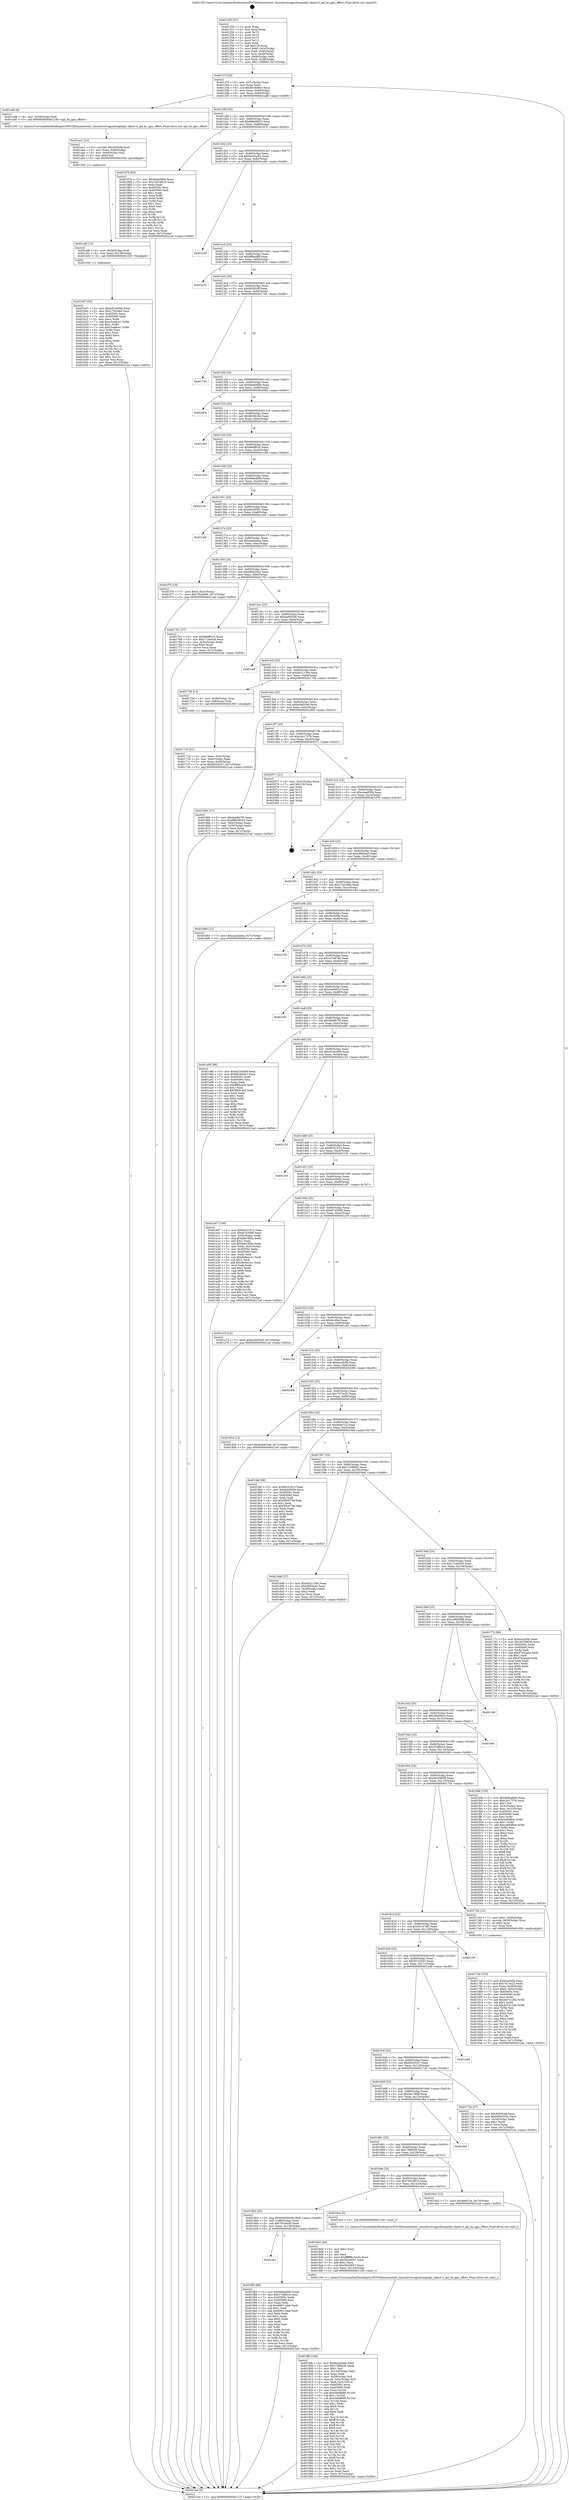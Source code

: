 digraph "0x401250" {
  label = "0x401250 (/mnt/c/Users/mathe/Desktop/tcc/POCII/binaries/extr_linuxdriversgpudrmqxlqxl_object.h_qxl_bo_gpu_offset_Final-ollvm.out::main(0))"
  labelloc = "t"
  node[shape=record]

  Entry [label="",width=0.3,height=0.3,shape=circle,fillcolor=black,style=filled]
  "0x40127f" [label="{
     0x40127f [26]\l
     | [instrs]\l
     &nbsp;&nbsp;0x40127f \<+3\>: mov -0x7c(%rbp),%eax\l
     &nbsp;&nbsp;0x401282 \<+2\>: mov %eax,%ecx\l
     &nbsp;&nbsp;0x401284 \<+6\>: sub $0x85c6d0e3,%ecx\l
     &nbsp;&nbsp;0x40128a \<+3\>: mov %eax,-0x80(%rbp)\l
     &nbsp;&nbsp;0x40128d \<+6\>: mov %ecx,-0x84(%rbp)\l
     &nbsp;&nbsp;0x401293 \<+6\>: je 0000000000401ad8 \<main+0x888\>\l
  }"]
  "0x401ad8" [label="{
     0x401ad8 [9]\l
     | [instrs]\l
     &nbsp;&nbsp;0x401ad8 \<+4\>: mov -0x58(%rbp),%rdi\l
     &nbsp;&nbsp;0x401adc \<+5\>: call 0000000000401240 \<qxl_bo_gpu_offset\>\l
     | [calls]\l
     &nbsp;&nbsp;0x401240 \{1\} (/mnt/c/Users/mathe/Desktop/tcc/POCII/binaries/extr_linuxdriversgpudrmqxlqxl_object.h_qxl_bo_gpu_offset_Final-ollvm.out::qxl_bo_gpu_offset)\l
  }"]
  "0x401299" [label="{
     0x401299 [25]\l
     | [instrs]\l
     &nbsp;&nbsp;0x401299 \<+5\>: jmp 000000000040129e \<main+0x4e\>\l
     &nbsp;&nbsp;0x40129e \<+3\>: mov -0x80(%rbp),%eax\l
     &nbsp;&nbsp;0x4012a1 \<+5\>: sub $0x88b09023,%eax\l
     &nbsp;&nbsp;0x4012a6 \<+6\>: mov %eax,-0x88(%rbp)\l
     &nbsp;&nbsp;0x4012ac \<+6\>: je 000000000040187b \<main+0x62b\>\l
  }"]
  Exit [label="",width=0.3,height=0.3,shape=circle,fillcolor=black,style=filled,peripheries=2]
  "0x40187b" [label="{
     0x40187b [83]\l
     | [instrs]\l
     &nbsp;&nbsp;0x40187b \<+5\>: mov $0x9a0e068e,%eax\l
     &nbsp;&nbsp;0x401880 \<+5\>: mov $0x7491861d,%ecx\l
     &nbsp;&nbsp;0x401885 \<+2\>: xor %edx,%edx\l
     &nbsp;&nbsp;0x401887 \<+7\>: mov 0x40505c,%esi\l
     &nbsp;&nbsp;0x40188e \<+7\>: mov 0x405060,%edi\l
     &nbsp;&nbsp;0x401895 \<+3\>: sub $0x1,%edx\l
     &nbsp;&nbsp;0x401898 \<+3\>: mov %esi,%r8d\l
     &nbsp;&nbsp;0x40189b \<+3\>: add %edx,%r8d\l
     &nbsp;&nbsp;0x40189e \<+4\>: imul %r8d,%esi\l
     &nbsp;&nbsp;0x4018a2 \<+3\>: and $0x1,%esi\l
     &nbsp;&nbsp;0x4018a5 \<+3\>: cmp $0x0,%esi\l
     &nbsp;&nbsp;0x4018a8 \<+4\>: sete %r9b\l
     &nbsp;&nbsp;0x4018ac \<+3\>: cmp $0xa,%edi\l
     &nbsp;&nbsp;0x4018af \<+4\>: setl %r10b\l
     &nbsp;&nbsp;0x4018b3 \<+3\>: mov %r9b,%r11b\l
     &nbsp;&nbsp;0x4018b6 \<+3\>: and %r10b,%r11b\l
     &nbsp;&nbsp;0x4018b9 \<+3\>: xor %r10b,%r9b\l
     &nbsp;&nbsp;0x4018bc \<+3\>: or %r9b,%r11b\l
     &nbsp;&nbsp;0x4018bf \<+4\>: test $0x1,%r11b\l
     &nbsp;&nbsp;0x4018c3 \<+3\>: cmovne %ecx,%eax\l
     &nbsp;&nbsp;0x4018c6 \<+3\>: mov %eax,-0x7c(%rbp)\l
     &nbsp;&nbsp;0x4018c9 \<+5\>: jmp 00000000004021ad \<main+0xf5d\>\l
  }"]
  "0x4012b2" [label="{
     0x4012b2 [25]\l
     | [instrs]\l
     &nbsp;&nbsp;0x4012b2 \<+5\>: jmp 00000000004012b7 \<main+0x67\>\l
     &nbsp;&nbsp;0x4012b7 \<+3\>: mov -0x80(%rbp),%eax\l
     &nbsp;&nbsp;0x4012ba \<+5\>: sub $0x8a53aa63,%eax\l
     &nbsp;&nbsp;0x4012bf \<+6\>: mov %eax,-0x8c(%rbp)\l
     &nbsp;&nbsp;0x4012c5 \<+6\>: je 0000000000401e49 \<main+0xbf9\>\l
  }"]
  "0x4016cc" [label="{
     0x4016cc\l
  }", style=dashed]
  "0x401e49" [label="{
     0x401e49\l
  }", style=dashed]
  "0x4012cb" [label="{
     0x4012cb [25]\l
     | [instrs]\l
     &nbsp;&nbsp;0x4012cb \<+5\>: jmp 00000000004012d0 \<main+0x80\>\l
     &nbsp;&nbsp;0x4012d0 \<+3\>: mov -0x80(%rbp),%eax\l
     &nbsp;&nbsp;0x4012d3 \<+5\>: sub $0x8ffbad89,%eax\l
     &nbsp;&nbsp;0x4012d8 \<+6\>: mov %eax,-0x90(%rbp)\l
     &nbsp;&nbsp;0x4012de \<+6\>: je 0000000000401b70 \<main+0x920\>\l
  }"]
  "0x401f83" [label="{
     0x401f83 [88]\l
     | [instrs]\l
     &nbsp;&nbsp;0x401f83 \<+5\>: mov $0x9b8edb60,%eax\l
     &nbsp;&nbsp;0x401f88 \<+5\>: mov $0x37df8ec4,%ecx\l
     &nbsp;&nbsp;0x401f8d \<+7\>: mov 0x40505c,%edx\l
     &nbsp;&nbsp;0x401f94 \<+7\>: mov 0x405060,%esi\l
     &nbsp;&nbsp;0x401f9b \<+2\>: mov %edx,%edi\l
     &nbsp;&nbsp;0x401f9d \<+6\>: sub $0x68011dab,%edi\l
     &nbsp;&nbsp;0x401fa3 \<+3\>: sub $0x1,%edi\l
     &nbsp;&nbsp;0x401fa6 \<+6\>: add $0x68011dab,%edi\l
     &nbsp;&nbsp;0x401fac \<+3\>: imul %edi,%edx\l
     &nbsp;&nbsp;0x401faf \<+3\>: and $0x1,%edx\l
     &nbsp;&nbsp;0x401fb2 \<+3\>: cmp $0x0,%edx\l
     &nbsp;&nbsp;0x401fb5 \<+4\>: sete %r8b\l
     &nbsp;&nbsp;0x401fb9 \<+3\>: cmp $0xa,%esi\l
     &nbsp;&nbsp;0x401fbc \<+4\>: setl %r9b\l
     &nbsp;&nbsp;0x401fc0 \<+3\>: mov %r8b,%r10b\l
     &nbsp;&nbsp;0x401fc3 \<+3\>: and %r9b,%r10b\l
     &nbsp;&nbsp;0x401fc6 \<+3\>: xor %r9b,%r8b\l
     &nbsp;&nbsp;0x401fc9 \<+3\>: or %r8b,%r10b\l
     &nbsp;&nbsp;0x401fcc \<+4\>: test $0x1,%r10b\l
     &nbsp;&nbsp;0x401fd0 \<+3\>: cmovne %ecx,%eax\l
     &nbsp;&nbsp;0x401fd3 \<+3\>: mov %eax,-0x7c(%rbp)\l
     &nbsp;&nbsp;0x401fd6 \<+5\>: jmp 00000000004021ad \<main+0xf5d\>\l
  }"]
  "0x401b70" [label="{
     0x401b70\l
  }", style=dashed]
  "0x4012e4" [label="{
     0x4012e4 [25]\l
     | [instrs]\l
     &nbsp;&nbsp;0x4012e4 \<+5\>: jmp 00000000004012e9 \<main+0x99\>\l
     &nbsp;&nbsp;0x4012e9 \<+3\>: mov -0x80(%rbp),%eax\l
     &nbsp;&nbsp;0x4012ec \<+5\>: sub $0x905f2cf8,%eax\l
     &nbsp;&nbsp;0x4012f1 \<+6\>: mov %eax,-0x94(%rbp)\l
     &nbsp;&nbsp;0x4012f7 \<+6\>: je 0000000000401746 \<main+0x4f6\>\l
  }"]
  "0x401b07" [label="{
     0x401b07 [93]\l
     | [instrs]\l
     &nbsp;&nbsp;0x401b07 \<+5\>: mov $0xe524c849,%eax\l
     &nbsp;&nbsp;0x401b0c \<+5\>: mov $0xc72e3a6d,%esi\l
     &nbsp;&nbsp;0x401b11 \<+7\>: mov 0x40505c,%ecx\l
     &nbsp;&nbsp;0x401b18 \<+7\>: mov 0x405060,%edx\l
     &nbsp;&nbsp;0x401b1f \<+3\>: mov %ecx,%r8d\l
     &nbsp;&nbsp;0x401b22 \<+7\>: add $0xc5ea8ce1,%r8d\l
     &nbsp;&nbsp;0x401b29 \<+4\>: sub $0x1,%r8d\l
     &nbsp;&nbsp;0x401b2d \<+7\>: sub $0xc5ea8ce1,%r8d\l
     &nbsp;&nbsp;0x401b34 \<+4\>: imul %r8d,%ecx\l
     &nbsp;&nbsp;0x401b38 \<+3\>: and $0x1,%ecx\l
     &nbsp;&nbsp;0x401b3b \<+3\>: cmp $0x0,%ecx\l
     &nbsp;&nbsp;0x401b3e \<+4\>: sete %r9b\l
     &nbsp;&nbsp;0x401b42 \<+3\>: cmp $0xa,%edx\l
     &nbsp;&nbsp;0x401b45 \<+4\>: setl %r10b\l
     &nbsp;&nbsp;0x401b49 \<+3\>: mov %r9b,%r11b\l
     &nbsp;&nbsp;0x401b4c \<+3\>: and %r10b,%r11b\l
     &nbsp;&nbsp;0x401b4f \<+3\>: xor %r10b,%r9b\l
     &nbsp;&nbsp;0x401b52 \<+3\>: or %r9b,%r11b\l
     &nbsp;&nbsp;0x401b55 \<+4\>: test $0x1,%r11b\l
     &nbsp;&nbsp;0x401b59 \<+3\>: cmovne %esi,%eax\l
     &nbsp;&nbsp;0x401b5c \<+3\>: mov %eax,-0x7c(%rbp)\l
     &nbsp;&nbsp;0x401b5f \<+5\>: jmp 00000000004021ad \<main+0xf5d\>\l
  }"]
  "0x401746" [label="{
     0x401746\l
  }", style=dashed]
  "0x4012fd" [label="{
     0x4012fd [25]\l
     | [instrs]\l
     &nbsp;&nbsp;0x4012fd \<+5\>: jmp 0000000000401302 \<main+0xb2\>\l
     &nbsp;&nbsp;0x401302 \<+3\>: mov -0x80(%rbp),%eax\l
     &nbsp;&nbsp;0x401305 \<+5\>: sub $0x9a0e068e,%eax\l
     &nbsp;&nbsp;0x40130a \<+6\>: mov %eax,-0x98(%rbp)\l
     &nbsp;&nbsp;0x401310 \<+6\>: je 00000000004020b4 \<main+0xe64\>\l
  }"]
  "0x401af8" [label="{
     0x401af8 [15]\l
     | [instrs]\l
     &nbsp;&nbsp;0x401af8 \<+4\>: mov -0x58(%rbp),%rdi\l
     &nbsp;&nbsp;0x401afc \<+6\>: mov %eax,-0x138(%rbp)\l
     &nbsp;&nbsp;0x401b02 \<+5\>: call 0000000000401030 \<free@plt\>\l
     | [calls]\l
     &nbsp;&nbsp;0x401030 \{1\} (unknown)\l
  }"]
  "0x4020b4" [label="{
     0x4020b4\l
  }", style=dashed]
  "0x401316" [label="{
     0x401316 [25]\l
     | [instrs]\l
     &nbsp;&nbsp;0x401316 \<+5\>: jmp 000000000040131b \<main+0xcb\>\l
     &nbsp;&nbsp;0x40131b \<+3\>: mov -0x80(%rbp),%eax\l
     &nbsp;&nbsp;0x40131e \<+5\>: sub $0x9b5f416e,%eax\l
     &nbsp;&nbsp;0x401323 \<+6\>: mov %eax,-0x9c(%rbp)\l
     &nbsp;&nbsp;0x401329 \<+6\>: je 0000000000401de3 \<main+0xb93\>\l
  }"]
  "0x401ae1" [label="{
     0x401ae1 [23]\l
     | [instrs]\l
     &nbsp;&nbsp;0x401ae1 \<+10\>: movabs $0x4030d6,%rdi\l
     &nbsp;&nbsp;0x401aeb \<+3\>: mov %eax,-0x60(%rbp)\l
     &nbsp;&nbsp;0x401aee \<+3\>: mov -0x60(%rbp),%esi\l
     &nbsp;&nbsp;0x401af1 \<+2\>: mov $0x0,%al\l
     &nbsp;&nbsp;0x401af3 \<+5\>: call 0000000000401040 \<printf@plt\>\l
     | [calls]\l
     &nbsp;&nbsp;0x401040 \{1\} (unknown)\l
  }"]
  "0x401de3" [label="{
     0x401de3\l
  }", style=dashed]
  "0x40132f" [label="{
     0x40132f [25]\l
     | [instrs]\l
     &nbsp;&nbsp;0x40132f \<+5\>: jmp 0000000000401334 \<main+0xe4\>\l
     &nbsp;&nbsp;0x401334 \<+3\>: mov -0x80(%rbp),%eax\l
     &nbsp;&nbsp;0x401337 \<+5\>: sub $0x9b6ff016,%eax\l
     &nbsp;&nbsp;0x40133c \<+6\>: mov %eax,-0xa0(%rbp)\l
     &nbsp;&nbsp;0x401342 \<+6\>: je 0000000000401e3d \<main+0xbed\>\l
  }"]
  "0x4018fb" [label="{
     0x4018fb [168]\l
     | [instrs]\l
     &nbsp;&nbsp;0x4018fb \<+5\>: mov $0x9a0e068e,%ecx\l
     &nbsp;&nbsp;0x401900 \<+5\>: mov $0x73f8fa26,%edx\l
     &nbsp;&nbsp;0x401905 \<+3\>: mov $0x1,%sil\l
     &nbsp;&nbsp;0x401908 \<+6\>: mov -0x134(%rbp),%edi\l
     &nbsp;&nbsp;0x40190e \<+3\>: imul %eax,%edi\l
     &nbsp;&nbsp;0x401911 \<+4\>: mov -0x58(%rbp),%r8\l
     &nbsp;&nbsp;0x401915 \<+4\>: movslq -0x5c(%rbp),%r9\l
     &nbsp;&nbsp;0x401919 \<+4\>: mov %edi,(%r8,%r9,4)\l
     &nbsp;&nbsp;0x40191d \<+7\>: mov 0x40505c,%eax\l
     &nbsp;&nbsp;0x401924 \<+7\>: mov 0x405060,%edi\l
     &nbsp;&nbsp;0x40192b \<+3\>: mov %eax,%r10d\l
     &nbsp;&nbsp;0x40192e \<+7\>: add $0xcb6dfb86,%r10d\l
     &nbsp;&nbsp;0x401935 \<+4\>: sub $0x1,%r10d\l
     &nbsp;&nbsp;0x401939 \<+7\>: sub $0xcb6dfb86,%r10d\l
     &nbsp;&nbsp;0x401940 \<+4\>: imul %r10d,%eax\l
     &nbsp;&nbsp;0x401944 \<+3\>: and $0x1,%eax\l
     &nbsp;&nbsp;0x401947 \<+3\>: cmp $0x0,%eax\l
     &nbsp;&nbsp;0x40194a \<+4\>: sete %r11b\l
     &nbsp;&nbsp;0x40194e \<+3\>: cmp $0xa,%edi\l
     &nbsp;&nbsp;0x401951 \<+3\>: setl %bl\l
     &nbsp;&nbsp;0x401954 \<+3\>: mov %r11b,%r14b\l
     &nbsp;&nbsp;0x401957 \<+4\>: xor $0xff,%r14b\l
     &nbsp;&nbsp;0x40195b \<+3\>: mov %bl,%r15b\l
     &nbsp;&nbsp;0x40195e \<+4\>: xor $0xff,%r15b\l
     &nbsp;&nbsp;0x401962 \<+4\>: xor $0x0,%sil\l
     &nbsp;&nbsp;0x401966 \<+3\>: mov %r14b,%r12b\l
     &nbsp;&nbsp;0x401969 \<+4\>: and $0x0,%r12b\l
     &nbsp;&nbsp;0x40196d \<+3\>: and %sil,%r11b\l
     &nbsp;&nbsp;0x401970 \<+3\>: mov %r15b,%r13b\l
     &nbsp;&nbsp;0x401973 \<+4\>: and $0x0,%r13b\l
     &nbsp;&nbsp;0x401977 \<+3\>: and %sil,%bl\l
     &nbsp;&nbsp;0x40197a \<+3\>: or %r11b,%r12b\l
     &nbsp;&nbsp;0x40197d \<+3\>: or %bl,%r13b\l
     &nbsp;&nbsp;0x401980 \<+3\>: xor %r13b,%r12b\l
     &nbsp;&nbsp;0x401983 \<+3\>: or %r15b,%r14b\l
     &nbsp;&nbsp;0x401986 \<+4\>: xor $0xff,%r14b\l
     &nbsp;&nbsp;0x40198a \<+4\>: or $0x0,%sil\l
     &nbsp;&nbsp;0x40198e \<+3\>: and %sil,%r14b\l
     &nbsp;&nbsp;0x401991 \<+3\>: or %r14b,%r12b\l
     &nbsp;&nbsp;0x401994 \<+4\>: test $0x1,%r12b\l
     &nbsp;&nbsp;0x401998 \<+3\>: cmovne %edx,%ecx\l
     &nbsp;&nbsp;0x40199b \<+3\>: mov %ecx,-0x7c(%rbp)\l
     &nbsp;&nbsp;0x40199e \<+5\>: jmp 00000000004021ad \<main+0xf5d\>\l
  }"]
  "0x401e3d" [label="{
     0x401e3d\l
  }", style=dashed]
  "0x401348" [label="{
     0x401348 [25]\l
     | [instrs]\l
     &nbsp;&nbsp;0x401348 \<+5\>: jmp 000000000040134d \<main+0xfd\>\l
     &nbsp;&nbsp;0x40134d \<+3\>: mov -0x80(%rbp),%eax\l
     &nbsp;&nbsp;0x401350 \<+5\>: sub $0x9b8edb60,%eax\l
     &nbsp;&nbsp;0x401355 \<+6\>: mov %eax,-0xa4(%rbp)\l
     &nbsp;&nbsp;0x40135b \<+6\>: je 00000000004021a6 \<main+0xf56\>\l
  }"]
  "0x4018d3" [label="{
     0x4018d3 [40]\l
     | [instrs]\l
     &nbsp;&nbsp;0x4018d3 \<+5\>: mov $0x2,%ecx\l
     &nbsp;&nbsp;0x4018d8 \<+1\>: cltd\l
     &nbsp;&nbsp;0x4018d9 \<+2\>: idiv %ecx\l
     &nbsp;&nbsp;0x4018db \<+6\>: imul $0xfffffffe,%edx,%ecx\l
     &nbsp;&nbsp;0x4018e1 \<+6\>: add $0x3fa3d057,%ecx\l
     &nbsp;&nbsp;0x4018e7 \<+3\>: add $0x1,%ecx\l
     &nbsp;&nbsp;0x4018ea \<+6\>: sub $0x3fa3d057,%ecx\l
     &nbsp;&nbsp;0x4018f0 \<+6\>: mov %ecx,-0x134(%rbp)\l
     &nbsp;&nbsp;0x4018f6 \<+5\>: call 0000000000401160 \<next_i\>\l
     | [calls]\l
     &nbsp;&nbsp;0x401160 \{1\} (/mnt/c/Users/mathe/Desktop/tcc/POCII/binaries/extr_linuxdriversgpudrmqxlqxl_object.h_qxl_bo_gpu_offset_Final-ollvm.out::next_i)\l
  }"]
  "0x4021a6" [label="{
     0x4021a6\l
  }", style=dashed]
  "0x401361" [label="{
     0x401361 [25]\l
     | [instrs]\l
     &nbsp;&nbsp;0x401361 \<+5\>: jmp 0000000000401366 \<main+0x116\>\l
     &nbsp;&nbsp;0x401366 \<+3\>: mov -0x80(%rbp),%eax\l
     &nbsp;&nbsp;0x401369 \<+5\>: sub $0xa9a3d561,%eax\l
     &nbsp;&nbsp;0x40136e \<+6\>: mov %eax,-0xa8(%rbp)\l
     &nbsp;&nbsp;0x401374 \<+6\>: je 0000000000401cb0 \<main+0xa60\>\l
  }"]
  "0x4016b3" [label="{
     0x4016b3 [25]\l
     | [instrs]\l
     &nbsp;&nbsp;0x4016b3 \<+5\>: jmp 00000000004016b8 \<main+0x468\>\l
     &nbsp;&nbsp;0x4016b8 \<+3\>: mov -0x80(%rbp),%eax\l
     &nbsp;&nbsp;0x4016bb \<+5\>: sub $0x7f5cd448,%eax\l
     &nbsp;&nbsp;0x4016c0 \<+6\>: mov %eax,-0x130(%rbp)\l
     &nbsp;&nbsp;0x4016c6 \<+6\>: je 0000000000401f83 \<main+0xd33\>\l
  }"]
  "0x401cb0" [label="{
     0x401cb0\l
  }", style=dashed]
  "0x40137a" [label="{
     0x40137a [25]\l
     | [instrs]\l
     &nbsp;&nbsp;0x40137a \<+5\>: jmp 000000000040137f \<main+0x12f\>\l
     &nbsp;&nbsp;0x40137f \<+3\>: mov -0x80(%rbp),%eax\l
     &nbsp;&nbsp;0x401382 \<+5\>: sub $0xaaa3adea,%eax\l
     &nbsp;&nbsp;0x401387 \<+6\>: mov %eax,-0xac(%rbp)\l
     &nbsp;&nbsp;0x40138d \<+6\>: je 0000000000401f70 \<main+0xd20\>\l
  }"]
  "0x4018ce" [label="{
     0x4018ce [5]\l
     | [instrs]\l
     &nbsp;&nbsp;0x4018ce \<+5\>: call 0000000000401160 \<next_i\>\l
     | [calls]\l
     &nbsp;&nbsp;0x401160 \{1\} (/mnt/c/Users/mathe/Desktop/tcc/POCII/binaries/extr_linuxdriversgpudrmqxlqxl_object.h_qxl_bo_gpu_offset_Final-ollvm.out::next_i)\l
  }"]
  "0x401f70" [label="{
     0x401f70 [19]\l
     | [instrs]\l
     &nbsp;&nbsp;0x401f70 \<+7\>: movl $0x0,-0x3c(%rbp)\l
     &nbsp;&nbsp;0x401f77 \<+7\>: movl $0x7f5cd448,-0x7c(%rbp)\l
     &nbsp;&nbsp;0x401f7e \<+5\>: jmp 00000000004021ad \<main+0xf5d\>\l
  }"]
  "0x401393" [label="{
     0x401393 [25]\l
     | [instrs]\l
     &nbsp;&nbsp;0x401393 \<+5\>: jmp 0000000000401398 \<main+0x148\>\l
     &nbsp;&nbsp;0x401398 \<+3\>: mov -0x80(%rbp),%eax\l
     &nbsp;&nbsp;0x40139b \<+5\>: sub $0xb89e2042,%eax\l
     &nbsp;&nbsp;0x4013a0 \<+6\>: mov %eax,-0xb0(%rbp)\l
     &nbsp;&nbsp;0x4013a6 \<+6\>: je 0000000000401761 \<main+0x511\>\l
  }"]
  "0x40169a" [label="{
     0x40169a [25]\l
     | [instrs]\l
     &nbsp;&nbsp;0x40169a \<+5\>: jmp 000000000040169f \<main+0x44f\>\l
     &nbsp;&nbsp;0x40169f \<+3\>: mov -0x80(%rbp),%eax\l
     &nbsp;&nbsp;0x4016a2 \<+5\>: sub $0x7491861d,%eax\l
     &nbsp;&nbsp;0x4016a7 \<+6\>: mov %eax,-0x12c(%rbp)\l
     &nbsp;&nbsp;0x4016ad \<+6\>: je 00000000004018ce \<main+0x67e\>\l
  }"]
  "0x401761" [label="{
     0x401761 [27]\l
     | [instrs]\l
     &nbsp;&nbsp;0x401761 \<+5\>: mov $0x9b6ff016,%eax\l
     &nbsp;&nbsp;0x401766 \<+5\>: mov $0x17cde5c9,%ecx\l
     &nbsp;&nbsp;0x40176b \<+3\>: mov -0x34(%rbp),%edx\l
     &nbsp;&nbsp;0x40176e \<+3\>: cmp $0x0,%edx\l
     &nbsp;&nbsp;0x401771 \<+3\>: cmove %ecx,%eax\l
     &nbsp;&nbsp;0x401774 \<+3\>: mov %eax,-0x7c(%rbp)\l
     &nbsp;&nbsp;0x401777 \<+5\>: jmp 00000000004021ad \<main+0xf5d\>\l
  }"]
  "0x4013ac" [label="{
     0x4013ac [25]\l
     | [instrs]\l
     &nbsp;&nbsp;0x4013ac \<+5\>: jmp 00000000004013b1 \<main+0x161\>\l
     &nbsp;&nbsp;0x4013b1 \<+3\>: mov -0x80(%rbp),%eax\l
     &nbsp;&nbsp;0x4013b4 \<+5\>: sub $0xbaf935e8,%eax\l
     &nbsp;&nbsp;0x4013b9 \<+6\>: mov %eax,-0xb4(%rbp)\l
     &nbsp;&nbsp;0x4013bf \<+6\>: je 0000000000401d0f \<main+0xabf\>\l
  }"]
  "0x4019a3" [label="{
     0x4019a3 [12]\l
     | [instrs]\l
     &nbsp;&nbsp;0x4019a3 \<+7\>: movl $0x8e8e7ca,-0x7c(%rbp)\l
     &nbsp;&nbsp;0x4019aa \<+5\>: jmp 00000000004021ad \<main+0xf5d\>\l
  }"]
  "0x401d0f" [label="{
     0x401d0f\l
  }", style=dashed]
  "0x4013c5" [label="{
     0x4013c5 [25]\l
     | [instrs]\l
     &nbsp;&nbsp;0x4013c5 \<+5\>: jmp 00000000004013ca \<main+0x17a\>\l
     &nbsp;&nbsp;0x4013ca \<+3\>: mov -0x80(%rbp),%eax\l
     &nbsp;&nbsp;0x4013cd \<+5\>: sub $0xbb311394,%eax\l
     &nbsp;&nbsp;0x4013d2 \<+6\>: mov %eax,-0xb8(%rbp)\l
     &nbsp;&nbsp;0x4013d8 \<+6\>: je 0000000000401709 \<main+0x4b9\>\l
  }"]
  "0x401681" [label="{
     0x401681 [25]\l
     | [instrs]\l
     &nbsp;&nbsp;0x401681 \<+5\>: jmp 0000000000401686 \<main+0x436\>\l
     &nbsp;&nbsp;0x401686 \<+3\>: mov -0x80(%rbp),%eax\l
     &nbsp;&nbsp;0x401689 \<+5\>: sub $0x73f8fa26,%eax\l
     &nbsp;&nbsp;0x40168e \<+6\>: mov %eax,-0x128(%rbp)\l
     &nbsp;&nbsp;0x401694 \<+6\>: je 00000000004019a3 \<main+0x753\>\l
  }"]
  "0x401709" [label="{
     0x401709 [13]\l
     | [instrs]\l
     &nbsp;&nbsp;0x401709 \<+4\>: mov -0x48(%rbp),%rax\l
     &nbsp;&nbsp;0x40170d \<+4\>: mov 0x8(%rax),%rdi\l
     &nbsp;&nbsp;0x401711 \<+5\>: call 0000000000401060 \<atoi@plt\>\l
     | [calls]\l
     &nbsp;&nbsp;0x401060 \{1\} (unknown)\l
  }"]
  "0x4013de" [label="{
     0x4013de [25]\l
     | [instrs]\l
     &nbsp;&nbsp;0x4013de \<+5\>: jmp 00000000004013e3 \<main+0x193\>\l
     &nbsp;&nbsp;0x4013e3 \<+3\>: mov -0x80(%rbp),%eax\l
     &nbsp;&nbsp;0x4013e6 \<+5\>: sub $0xbc8d55a8,%eax\l
     &nbsp;&nbsp;0x4013eb \<+6\>: mov %eax,-0xbc(%rbp)\l
     &nbsp;&nbsp;0x4013f1 \<+6\>: je 0000000000401860 \<main+0x610\>\l
  }"]
  "0x401f64" [label="{
     0x401f64\l
  }", style=dashed]
  "0x401860" [label="{
     0x401860 [27]\l
     | [instrs]\l
     &nbsp;&nbsp;0x401860 \<+5\>: mov $0xdab9b7f9,%eax\l
     &nbsp;&nbsp;0x401865 \<+5\>: mov $0x88b09023,%ecx\l
     &nbsp;&nbsp;0x40186a \<+3\>: mov -0x5c(%rbp),%edx\l
     &nbsp;&nbsp;0x40186d \<+3\>: cmp -0x50(%rbp),%edx\l
     &nbsp;&nbsp;0x401870 \<+3\>: cmovl %ecx,%eax\l
     &nbsp;&nbsp;0x401873 \<+3\>: mov %eax,-0x7c(%rbp)\l
     &nbsp;&nbsp;0x401876 \<+5\>: jmp 00000000004021ad \<main+0xf5d\>\l
  }"]
  "0x4013f7" [label="{
     0x4013f7 [25]\l
     | [instrs]\l
     &nbsp;&nbsp;0x4013f7 \<+5\>: jmp 00000000004013fc \<main+0x1ac\>\l
     &nbsp;&nbsp;0x4013fc \<+3\>: mov -0x80(%rbp),%eax\l
     &nbsp;&nbsp;0x4013ff \<+5\>: sub $0xc2e17376,%eax\l
     &nbsp;&nbsp;0x401404 \<+6\>: mov %eax,-0xc0(%rbp)\l
     &nbsp;&nbsp;0x40140a \<+6\>: je 0000000000402071 \<main+0xe21\>\l
  }"]
  "0x4017eb" [label="{
     0x4017eb [105]\l
     | [instrs]\l
     &nbsp;&nbsp;0x4017eb \<+5\>: mov $0x6ce2b5b,%ecx\l
     &nbsp;&nbsp;0x4017f0 \<+5\>: mov $0x7673e22,%edx\l
     &nbsp;&nbsp;0x4017f5 \<+4\>: mov %rax,-0x58(%rbp)\l
     &nbsp;&nbsp;0x4017f9 \<+7\>: movl $0x0,-0x5c(%rbp)\l
     &nbsp;&nbsp;0x401800 \<+7\>: mov 0x40505c,%esi\l
     &nbsp;&nbsp;0x401807 \<+8\>: mov 0x405060,%r8d\l
     &nbsp;&nbsp;0x40180f \<+3\>: mov %esi,%r9d\l
     &nbsp;&nbsp;0x401812 \<+7\>: add $0x4d74126b,%r9d\l
     &nbsp;&nbsp;0x401819 \<+4\>: sub $0x1,%r9d\l
     &nbsp;&nbsp;0x40181d \<+7\>: sub $0x4d74126b,%r9d\l
     &nbsp;&nbsp;0x401824 \<+4\>: imul %r9d,%esi\l
     &nbsp;&nbsp;0x401828 \<+3\>: and $0x1,%esi\l
     &nbsp;&nbsp;0x40182b \<+3\>: cmp $0x0,%esi\l
     &nbsp;&nbsp;0x40182e \<+4\>: sete %r10b\l
     &nbsp;&nbsp;0x401832 \<+4\>: cmp $0xa,%r8d\l
     &nbsp;&nbsp;0x401836 \<+4\>: setl %r11b\l
     &nbsp;&nbsp;0x40183a \<+3\>: mov %r10b,%bl\l
     &nbsp;&nbsp;0x40183d \<+3\>: and %r11b,%bl\l
     &nbsp;&nbsp;0x401840 \<+3\>: xor %r11b,%r10b\l
     &nbsp;&nbsp;0x401843 \<+3\>: or %r10b,%bl\l
     &nbsp;&nbsp;0x401846 \<+3\>: test $0x1,%bl\l
     &nbsp;&nbsp;0x401849 \<+3\>: cmovne %edx,%ecx\l
     &nbsp;&nbsp;0x40184c \<+3\>: mov %ecx,-0x7c(%rbp)\l
     &nbsp;&nbsp;0x40184f \<+5\>: jmp 00000000004021ad \<main+0xf5d\>\l
  }"]
  "0x402071" [label="{
     0x402071 [21]\l
     | [instrs]\l
     &nbsp;&nbsp;0x402071 \<+3\>: mov -0x2c(%rbp),%eax\l
     &nbsp;&nbsp;0x402074 \<+7\>: add $0x128,%rsp\l
     &nbsp;&nbsp;0x40207b \<+1\>: pop %rbx\l
     &nbsp;&nbsp;0x40207c \<+2\>: pop %r12\l
     &nbsp;&nbsp;0x40207e \<+2\>: pop %r13\l
     &nbsp;&nbsp;0x402080 \<+2\>: pop %r14\l
     &nbsp;&nbsp;0x402082 \<+2\>: pop %r15\l
     &nbsp;&nbsp;0x402084 \<+1\>: pop %rbp\l
     &nbsp;&nbsp;0x402085 \<+1\>: ret\l
  }"]
  "0x401410" [label="{
     0x401410 [25]\l
     | [instrs]\l
     &nbsp;&nbsp;0x401410 \<+5\>: jmp 0000000000401415 \<main+0x1c5\>\l
     &nbsp;&nbsp;0x401415 \<+3\>: mov -0x80(%rbp),%eax\l
     &nbsp;&nbsp;0x401418 \<+5\>: sub $0xc4ea8394,%eax\l
     &nbsp;&nbsp;0x40141d \<+6\>: mov %eax,-0xc4(%rbp)\l
     &nbsp;&nbsp;0x401423 \<+6\>: je 0000000000401d76 \<main+0xb26\>\l
  }"]
  "0x401668" [label="{
     0x401668 [25]\l
     | [instrs]\l
     &nbsp;&nbsp;0x401668 \<+5\>: jmp 000000000040166d \<main+0x41d\>\l
     &nbsp;&nbsp;0x40166d \<+3\>: mov -0x80(%rbp),%eax\l
     &nbsp;&nbsp;0x401670 \<+5\>: sub $0x64c78fdf,%eax\l
     &nbsp;&nbsp;0x401675 \<+6\>: mov %eax,-0x124(%rbp)\l
     &nbsp;&nbsp;0x40167b \<+6\>: je 0000000000401f64 \<main+0xd14\>\l
  }"]
  "0x401d76" [label="{
     0x401d76\l
  }", style=dashed]
  "0x401429" [label="{
     0x401429 [25]\l
     | [instrs]\l
     &nbsp;&nbsp;0x401429 \<+5\>: jmp 000000000040142e \<main+0x1de\>\l
     &nbsp;&nbsp;0x40142e \<+3\>: mov -0x80(%rbp),%eax\l
     &nbsp;&nbsp;0x401431 \<+5\>: sub $0xc6f03ea3,%eax\l
     &nbsp;&nbsp;0x401436 \<+6\>: mov %eax,-0xc8(%rbp)\l
     &nbsp;&nbsp;0x40143c \<+6\>: je 00000000004016f1 \<main+0x4a1\>\l
  }"]
  "0x40172b" [label="{
     0x40172b [27]\l
     | [instrs]\l
     &nbsp;&nbsp;0x40172b \<+5\>: mov $0x905f2cf8,%eax\l
     &nbsp;&nbsp;0x401730 \<+5\>: mov $0xb89e2042,%ecx\l
     &nbsp;&nbsp;0x401735 \<+3\>: mov -0x34(%rbp),%edx\l
     &nbsp;&nbsp;0x401738 \<+3\>: cmp $0x1,%edx\l
     &nbsp;&nbsp;0x40173b \<+3\>: cmovl %ecx,%eax\l
     &nbsp;&nbsp;0x40173e \<+3\>: mov %eax,-0x7c(%rbp)\l
     &nbsp;&nbsp;0x401741 \<+5\>: jmp 00000000004021ad \<main+0xf5d\>\l
  }"]
  "0x4016f1" [label="{
     0x4016f1\l
  }", style=dashed]
  "0x401442" [label="{
     0x401442 [25]\l
     | [instrs]\l
     &nbsp;&nbsp;0x401442 \<+5\>: jmp 0000000000401447 \<main+0x1f7\>\l
     &nbsp;&nbsp;0x401447 \<+3\>: mov -0x80(%rbp),%eax\l
     &nbsp;&nbsp;0x40144a \<+5\>: sub $0xc72e3a6d,%eax\l
     &nbsp;&nbsp;0x40144f \<+6\>: mov %eax,-0xcc(%rbp)\l
     &nbsp;&nbsp;0x401455 \<+6\>: je 0000000000401b64 \<main+0x914\>\l
  }"]
  "0x40164f" [label="{
     0x40164f [25]\l
     | [instrs]\l
     &nbsp;&nbsp;0x40164f \<+5\>: jmp 0000000000401654 \<main+0x404\>\l
     &nbsp;&nbsp;0x401654 \<+3\>: mov -0x80(%rbp),%eax\l
     &nbsp;&nbsp;0x401657 \<+5\>: sub $0x605cf1b7,%eax\l
     &nbsp;&nbsp;0x40165c \<+6\>: mov %eax,-0x120(%rbp)\l
     &nbsp;&nbsp;0x401662 \<+6\>: je 000000000040172b \<main+0x4db\>\l
  }"]
  "0x401b64" [label="{
     0x401b64 [12]\l
     | [instrs]\l
     &nbsp;&nbsp;0x401b64 \<+7\>: movl $0xaaa3adea,-0x7c(%rbp)\l
     &nbsp;&nbsp;0x401b6b \<+5\>: jmp 00000000004021ad \<main+0xf5d\>\l
  }"]
  "0x40145b" [label="{
     0x40145b [25]\l
     | [instrs]\l
     &nbsp;&nbsp;0x40145b \<+5\>: jmp 0000000000401460 \<main+0x210\>\l
     &nbsp;&nbsp;0x401460 \<+3\>: mov -0x80(%rbp),%eax\l
     &nbsp;&nbsp;0x401463 \<+5\>: sub $0xc8c53f9a,%eax\l
     &nbsp;&nbsp;0x401468 \<+6\>: mov %eax,-0xd0(%rbp)\l
     &nbsp;&nbsp;0x40146e \<+6\>: je 000000000040215b \<main+0xf0b\>\l
  }"]
  "0x401ed9" [label="{
     0x401ed9\l
  }", style=dashed]
  "0x40215b" [label="{
     0x40215b\l
  }", style=dashed]
  "0x401474" [label="{
     0x401474 [25]\l
     | [instrs]\l
     &nbsp;&nbsp;0x401474 \<+5\>: jmp 0000000000401479 \<main+0x229\>\l
     &nbsp;&nbsp;0x401479 \<+3\>: mov -0x80(%rbp),%eax\l
     &nbsp;&nbsp;0x40147c \<+5\>: sub $0xca7d878e,%eax\l
     &nbsp;&nbsp;0x401481 \<+6\>: mov %eax,-0xd4(%rbp)\l
     &nbsp;&nbsp;0x401487 \<+6\>: je 0000000000401c00 \<main+0x9b0\>\l
  }"]
  "0x401636" [label="{
     0x401636 [25]\l
     | [instrs]\l
     &nbsp;&nbsp;0x401636 \<+5\>: jmp 000000000040163b \<main+0x3eb\>\l
     &nbsp;&nbsp;0x40163b \<+3\>: mov -0x80(%rbp),%eax\l
     &nbsp;&nbsp;0x40163e \<+5\>: sub $0x5f123203,%eax\l
     &nbsp;&nbsp;0x401643 \<+6\>: mov %eax,-0x11c(%rbp)\l
     &nbsp;&nbsp;0x401649 \<+6\>: je 0000000000401ed9 \<main+0xc89\>\l
  }"]
  "0x401c00" [label="{
     0x401c00\l
  }", style=dashed]
  "0x40148d" [label="{
     0x40148d [25]\l
     | [instrs]\l
     &nbsp;&nbsp;0x40148d \<+5\>: jmp 0000000000401492 \<main+0x242\>\l
     &nbsp;&nbsp;0x401492 \<+3\>: mov -0x80(%rbp),%eax\l
     &nbsp;&nbsp;0x401495 \<+5\>: sub $0xcee9e61e,%eax\l
     &nbsp;&nbsp;0x40149a \<+6\>: mov %eax,-0xd8(%rbp)\l
     &nbsp;&nbsp;0x4014a0 \<+6\>: je 0000000000401e02 \<main+0xbb2\>\l
  }"]
  "0x402195" [label="{
     0x402195\l
  }", style=dashed]
  "0x401e02" [label="{
     0x401e02\l
  }", style=dashed]
  "0x4014a6" [label="{
     0x4014a6 [25]\l
     | [instrs]\l
     &nbsp;&nbsp;0x4014a6 \<+5\>: jmp 00000000004014ab \<main+0x25b\>\l
     &nbsp;&nbsp;0x4014ab \<+3\>: mov -0x80(%rbp),%eax\l
     &nbsp;&nbsp;0x4014ae \<+5\>: sub $0xdab9b7f9,%eax\l
     &nbsp;&nbsp;0x4014b3 \<+6\>: mov %eax,-0xdc(%rbp)\l
     &nbsp;&nbsp;0x4014b9 \<+6\>: je 0000000000401a80 \<main+0x830\>\l
  }"]
  "0x40161d" [label="{
     0x40161d [25]\l
     | [instrs]\l
     &nbsp;&nbsp;0x40161d \<+5\>: jmp 0000000000401622 \<main+0x3d2\>\l
     &nbsp;&nbsp;0x401622 \<+3\>: mov -0x80(%rbp),%eax\l
     &nbsp;&nbsp;0x401625 \<+5\>: sub $0x50147ef3,%eax\l
     &nbsp;&nbsp;0x40162a \<+6\>: mov %eax,-0x118(%rbp)\l
     &nbsp;&nbsp;0x401630 \<+6\>: je 0000000000402195 \<main+0xf45\>\l
  }"]
  "0x401a80" [label="{
     0x401a80 [88]\l
     | [instrs]\l
     &nbsp;&nbsp;0x401a80 \<+5\>: mov $0xe524c849,%eax\l
     &nbsp;&nbsp;0x401a85 \<+5\>: mov $0x85c6d0e3,%ecx\l
     &nbsp;&nbsp;0x401a8a \<+7\>: mov 0x40505c,%edx\l
     &nbsp;&nbsp;0x401a91 \<+7\>: mov 0x405060,%esi\l
     &nbsp;&nbsp;0x401a98 \<+2\>: mov %edx,%edi\l
     &nbsp;&nbsp;0x401a9a \<+6\>: sub $0x9f69cdc6,%edi\l
     &nbsp;&nbsp;0x401aa0 \<+3\>: sub $0x1,%edi\l
     &nbsp;&nbsp;0x401aa3 \<+6\>: add $0x9f69cdc6,%edi\l
     &nbsp;&nbsp;0x401aa9 \<+3\>: imul %edi,%edx\l
     &nbsp;&nbsp;0x401aac \<+3\>: and $0x1,%edx\l
     &nbsp;&nbsp;0x401aaf \<+3\>: cmp $0x0,%edx\l
     &nbsp;&nbsp;0x401ab2 \<+4\>: sete %r8b\l
     &nbsp;&nbsp;0x401ab6 \<+3\>: cmp $0xa,%esi\l
     &nbsp;&nbsp;0x401ab9 \<+4\>: setl %r9b\l
     &nbsp;&nbsp;0x401abd \<+3\>: mov %r8b,%r10b\l
     &nbsp;&nbsp;0x401ac0 \<+3\>: and %r9b,%r10b\l
     &nbsp;&nbsp;0x401ac3 \<+3\>: xor %r9b,%r8b\l
     &nbsp;&nbsp;0x401ac6 \<+3\>: or %r8b,%r10b\l
     &nbsp;&nbsp;0x401ac9 \<+4\>: test $0x1,%r10b\l
     &nbsp;&nbsp;0x401acd \<+3\>: cmovne %ecx,%eax\l
     &nbsp;&nbsp;0x401ad0 \<+3\>: mov %eax,-0x7c(%rbp)\l
     &nbsp;&nbsp;0x401ad3 \<+5\>: jmp 00000000004021ad \<main+0xf5d\>\l
  }"]
  "0x4014bf" [label="{
     0x4014bf [25]\l
     | [instrs]\l
     &nbsp;&nbsp;0x4014bf \<+5\>: jmp 00000000004014c4 \<main+0x274\>\l
     &nbsp;&nbsp;0x4014c4 \<+3\>: mov -0x80(%rbp),%eax\l
     &nbsp;&nbsp;0x4014c7 \<+5\>: sub $0xe524c849,%eax\l
     &nbsp;&nbsp;0x4014cc \<+6\>: mov %eax,-0xe0(%rbp)\l
     &nbsp;&nbsp;0x4014d2 \<+6\>: je 0000000000402120 \<main+0xed0\>\l
  }"]
  "0x4017d4" [label="{
     0x4017d4 [23]\l
     | [instrs]\l
     &nbsp;&nbsp;0x4017d4 \<+7\>: movl $0x1,-0x50(%rbp)\l
     &nbsp;&nbsp;0x4017db \<+4\>: movslq -0x50(%rbp),%rax\l
     &nbsp;&nbsp;0x4017df \<+4\>: shl $0x2,%rax\l
     &nbsp;&nbsp;0x4017e3 \<+3\>: mov %rax,%rdi\l
     &nbsp;&nbsp;0x4017e6 \<+5\>: call 0000000000401050 \<malloc@plt\>\l
     | [calls]\l
     &nbsp;&nbsp;0x401050 \{1\} (unknown)\l
  }"]
  "0x402120" [label="{
     0x402120\l
  }", style=dashed]
  "0x4014d8" [label="{
     0x4014d8 [25]\l
     | [instrs]\l
     &nbsp;&nbsp;0x4014d8 \<+5\>: jmp 00000000004014dd \<main+0x28d\>\l
     &nbsp;&nbsp;0x4014dd \<+3\>: mov -0x80(%rbp),%eax\l
     &nbsp;&nbsp;0x4014e0 \<+5\>: sub $0xf6251812,%eax\l
     &nbsp;&nbsp;0x4014e5 \<+6\>: mov %eax,-0xe4(%rbp)\l
     &nbsp;&nbsp;0x4014eb \<+6\>: je 0000000000402101 \<main+0xeb1\>\l
  }"]
  "0x401604" [label="{
     0x401604 [25]\l
     | [instrs]\l
     &nbsp;&nbsp;0x401604 \<+5\>: jmp 0000000000401609 \<main+0x3b9\>\l
     &nbsp;&nbsp;0x401609 \<+3\>: mov -0x80(%rbp),%eax\l
     &nbsp;&nbsp;0x40160c \<+5\>: sub $0x3d339636,%eax\l
     &nbsp;&nbsp;0x401611 \<+6\>: mov %eax,-0x114(%rbp)\l
     &nbsp;&nbsp;0x401617 \<+6\>: je 00000000004017d4 \<main+0x584\>\l
  }"]
  "0x402101" [label="{
     0x402101\l
  }", style=dashed]
  "0x4014f1" [label="{
     0x4014f1 [25]\l
     | [instrs]\l
     &nbsp;&nbsp;0x4014f1 \<+5\>: jmp 00000000004014f6 \<main+0x2a6\>\l
     &nbsp;&nbsp;0x4014f6 \<+3\>: mov -0x80(%rbp),%eax\l
     &nbsp;&nbsp;0x4014f9 \<+5\>: sub $0xfa44563e,%eax\l
     &nbsp;&nbsp;0x4014fe \<+6\>: mov %eax,-0xe8(%rbp)\l
     &nbsp;&nbsp;0x401504 \<+6\>: je 0000000000401a07 \<main+0x7b7\>\l
  }"]
  "0x401fdb" [label="{
     0x401fdb [150]\l
     | [instrs]\l
     &nbsp;&nbsp;0x401fdb \<+5\>: mov $0x9b8edb60,%eax\l
     &nbsp;&nbsp;0x401fe0 \<+5\>: mov $0xc2e17376,%ecx\l
     &nbsp;&nbsp;0x401fe5 \<+2\>: mov $0x1,%dl\l
     &nbsp;&nbsp;0x401fe7 \<+3\>: mov -0x3c(%rbp),%esi\l
     &nbsp;&nbsp;0x401fea \<+3\>: mov %esi,-0x2c(%rbp)\l
     &nbsp;&nbsp;0x401fed \<+7\>: mov 0x40505c,%esi\l
     &nbsp;&nbsp;0x401ff4 \<+7\>: mov 0x405060,%edi\l
     &nbsp;&nbsp;0x401ffb \<+3\>: mov %esi,%r8d\l
     &nbsp;&nbsp;0x401ffe \<+7\>: sub $0xce66d8cb,%r8d\l
     &nbsp;&nbsp;0x402005 \<+4\>: sub $0x1,%r8d\l
     &nbsp;&nbsp;0x402009 \<+7\>: add $0xce66d8cb,%r8d\l
     &nbsp;&nbsp;0x402010 \<+4\>: imul %r8d,%esi\l
     &nbsp;&nbsp;0x402014 \<+3\>: and $0x1,%esi\l
     &nbsp;&nbsp;0x402017 \<+3\>: cmp $0x0,%esi\l
     &nbsp;&nbsp;0x40201a \<+4\>: sete %r9b\l
     &nbsp;&nbsp;0x40201e \<+3\>: cmp $0xa,%edi\l
     &nbsp;&nbsp;0x402021 \<+4\>: setl %r10b\l
     &nbsp;&nbsp;0x402025 \<+3\>: mov %r9b,%r11b\l
     &nbsp;&nbsp;0x402028 \<+4\>: xor $0xff,%r11b\l
     &nbsp;&nbsp;0x40202c \<+3\>: mov %r10b,%bl\l
     &nbsp;&nbsp;0x40202f \<+3\>: xor $0xff,%bl\l
     &nbsp;&nbsp;0x402032 \<+3\>: xor $0x1,%dl\l
     &nbsp;&nbsp;0x402035 \<+3\>: mov %r11b,%r14b\l
     &nbsp;&nbsp;0x402038 \<+4\>: and $0xff,%r14b\l
     &nbsp;&nbsp;0x40203c \<+3\>: and %dl,%r9b\l
     &nbsp;&nbsp;0x40203f \<+3\>: mov %bl,%r15b\l
     &nbsp;&nbsp;0x402042 \<+4\>: and $0xff,%r15b\l
     &nbsp;&nbsp;0x402046 \<+3\>: and %dl,%r10b\l
     &nbsp;&nbsp;0x402049 \<+3\>: or %r9b,%r14b\l
     &nbsp;&nbsp;0x40204c \<+3\>: or %r10b,%r15b\l
     &nbsp;&nbsp;0x40204f \<+3\>: xor %r15b,%r14b\l
     &nbsp;&nbsp;0x402052 \<+3\>: or %bl,%r11b\l
     &nbsp;&nbsp;0x402055 \<+4\>: xor $0xff,%r11b\l
     &nbsp;&nbsp;0x402059 \<+3\>: or $0x1,%dl\l
     &nbsp;&nbsp;0x40205c \<+3\>: and %dl,%r11b\l
     &nbsp;&nbsp;0x40205f \<+3\>: or %r11b,%r14b\l
     &nbsp;&nbsp;0x402062 \<+4\>: test $0x1,%r14b\l
     &nbsp;&nbsp;0x402066 \<+3\>: cmovne %ecx,%eax\l
     &nbsp;&nbsp;0x402069 \<+3\>: mov %eax,-0x7c(%rbp)\l
     &nbsp;&nbsp;0x40206c \<+5\>: jmp 00000000004021ad \<main+0xf5d\>\l
  }"]
  "0x401a07" [label="{
     0x401a07 [109]\l
     | [instrs]\l
     &nbsp;&nbsp;0x401a07 \<+5\>: mov $0xf6251812,%eax\l
     &nbsp;&nbsp;0x401a0c \<+5\>: mov $0xfe7e3088,%ecx\l
     &nbsp;&nbsp;0x401a11 \<+3\>: mov -0x5c(%rbp),%edx\l
     &nbsp;&nbsp;0x401a14 \<+6\>: add $0xd4e18fde,%edx\l
     &nbsp;&nbsp;0x401a1a \<+3\>: add $0x1,%edx\l
     &nbsp;&nbsp;0x401a1d \<+6\>: sub $0xd4e18fde,%edx\l
     &nbsp;&nbsp;0x401a23 \<+3\>: mov %edx,-0x5c(%rbp)\l
     &nbsp;&nbsp;0x401a26 \<+7\>: mov 0x40505c,%edx\l
     &nbsp;&nbsp;0x401a2d \<+7\>: mov 0x405060,%esi\l
     &nbsp;&nbsp;0x401a34 \<+2\>: mov %edx,%edi\l
     &nbsp;&nbsp;0x401a36 \<+6\>: sub $0xdb9ea1e1,%edi\l
     &nbsp;&nbsp;0x401a3c \<+3\>: sub $0x1,%edi\l
     &nbsp;&nbsp;0x401a3f \<+6\>: add $0xdb9ea1e1,%edi\l
     &nbsp;&nbsp;0x401a45 \<+3\>: imul %edi,%edx\l
     &nbsp;&nbsp;0x401a48 \<+3\>: and $0x1,%edx\l
     &nbsp;&nbsp;0x401a4b \<+3\>: cmp $0x0,%edx\l
     &nbsp;&nbsp;0x401a4e \<+4\>: sete %r8b\l
     &nbsp;&nbsp;0x401a52 \<+3\>: cmp $0xa,%esi\l
     &nbsp;&nbsp;0x401a55 \<+4\>: setl %r9b\l
     &nbsp;&nbsp;0x401a59 \<+3\>: mov %r8b,%r10b\l
     &nbsp;&nbsp;0x401a5c \<+3\>: and %r9b,%r10b\l
     &nbsp;&nbsp;0x401a5f \<+3\>: xor %r9b,%r8b\l
     &nbsp;&nbsp;0x401a62 \<+3\>: or %r8b,%r10b\l
     &nbsp;&nbsp;0x401a65 \<+4\>: test $0x1,%r10b\l
     &nbsp;&nbsp;0x401a69 \<+3\>: cmovne %ecx,%eax\l
     &nbsp;&nbsp;0x401a6c \<+3\>: mov %eax,-0x7c(%rbp)\l
     &nbsp;&nbsp;0x401a6f \<+5\>: jmp 00000000004021ad \<main+0xf5d\>\l
  }"]
  "0x40150a" [label="{
     0x40150a [25]\l
     | [instrs]\l
     &nbsp;&nbsp;0x40150a \<+5\>: jmp 000000000040150f \<main+0x2bf\>\l
     &nbsp;&nbsp;0x40150f \<+3\>: mov -0x80(%rbp),%eax\l
     &nbsp;&nbsp;0x401512 \<+5\>: sub $0xfe7e3088,%eax\l
     &nbsp;&nbsp;0x401517 \<+6\>: mov %eax,-0xec(%rbp)\l
     &nbsp;&nbsp;0x40151d \<+6\>: je 0000000000401a74 \<main+0x824\>\l
  }"]
  "0x4015eb" [label="{
     0x4015eb [25]\l
     | [instrs]\l
     &nbsp;&nbsp;0x4015eb \<+5\>: jmp 00000000004015f0 \<main+0x3a0\>\l
     &nbsp;&nbsp;0x4015f0 \<+3\>: mov -0x80(%rbp),%eax\l
     &nbsp;&nbsp;0x4015f3 \<+5\>: sub $0x37df8ec4,%eax\l
     &nbsp;&nbsp;0x4015f8 \<+6\>: mov %eax,-0x110(%rbp)\l
     &nbsp;&nbsp;0x4015fe \<+6\>: je 0000000000401fdb \<main+0xd8b\>\l
  }"]
  "0x401a74" [label="{
     0x401a74 [12]\l
     | [instrs]\l
     &nbsp;&nbsp;0x401a74 \<+7\>: movl $0xbc8d55a8,-0x7c(%rbp)\l
     &nbsp;&nbsp;0x401a7b \<+5\>: jmp 00000000004021ad \<main+0xf5d\>\l
  }"]
  "0x401523" [label="{
     0x401523 [25]\l
     | [instrs]\l
     &nbsp;&nbsp;0x401523 \<+5\>: jmp 0000000000401528 \<main+0x2d8\>\l
     &nbsp;&nbsp;0x401528 \<+3\>: mov -0x80(%rbp),%eax\l
     &nbsp;&nbsp;0x40152b \<+5\>: sub $0x9cc99e,%eax\l
     &nbsp;&nbsp;0x401530 \<+6\>: mov %eax,-0xf0(%rbp)\l
     &nbsp;&nbsp;0x401536 \<+6\>: je 0000000000401cbc \<main+0xa6c\>\l
  }"]
  "0x401d91" [label="{
     0x401d91\l
  }", style=dashed]
  "0x401cbc" [label="{
     0x401cbc\l
  }", style=dashed]
  "0x40153c" [label="{
     0x40153c [25]\l
     | [instrs]\l
     &nbsp;&nbsp;0x40153c \<+5\>: jmp 0000000000401541 \<main+0x2f1\>\l
     &nbsp;&nbsp;0x401541 \<+3\>: mov -0x80(%rbp),%eax\l
     &nbsp;&nbsp;0x401544 \<+5\>: sub $0x6ce2b5b,%eax\l
     &nbsp;&nbsp;0x401549 \<+6\>: mov %eax,-0xf4(%rbp)\l
     &nbsp;&nbsp;0x40154f \<+6\>: je 0000000000402086 \<main+0xe36\>\l
  }"]
  "0x4015d2" [label="{
     0x4015d2 [25]\l
     | [instrs]\l
     &nbsp;&nbsp;0x4015d2 \<+5\>: jmp 00000000004015d7 \<main+0x387\>\l
     &nbsp;&nbsp;0x4015d7 \<+3\>: mov -0x80(%rbp),%eax\l
     &nbsp;&nbsp;0x4015da \<+5\>: sub $0x29e09bce,%eax\l
     &nbsp;&nbsp;0x4015df \<+6\>: mov %eax,-0x10c(%rbp)\l
     &nbsp;&nbsp;0x4015e5 \<+6\>: je 0000000000401d91 \<main+0xb41\>\l
  }"]
  "0x402086" [label="{
     0x402086\l
  }", style=dashed]
  "0x401555" [label="{
     0x401555 [25]\l
     | [instrs]\l
     &nbsp;&nbsp;0x401555 \<+5\>: jmp 000000000040155a \<main+0x30a\>\l
     &nbsp;&nbsp;0x40155a \<+3\>: mov -0x80(%rbp),%eax\l
     &nbsp;&nbsp;0x40155d \<+5\>: sub $0x7673e22,%eax\l
     &nbsp;&nbsp;0x401562 \<+6\>: mov %eax,-0xf8(%rbp)\l
     &nbsp;&nbsp;0x401568 \<+6\>: je 0000000000401854 \<main+0x604\>\l
  }"]
  "0x402189" [label="{
     0x402189\l
  }", style=dashed]
  "0x401854" [label="{
     0x401854 [12]\l
     | [instrs]\l
     &nbsp;&nbsp;0x401854 \<+7\>: movl $0xbc8d55a8,-0x7c(%rbp)\l
     &nbsp;&nbsp;0x40185b \<+5\>: jmp 00000000004021ad \<main+0xf5d\>\l
  }"]
  "0x40156e" [label="{
     0x40156e [25]\l
     | [instrs]\l
     &nbsp;&nbsp;0x40156e \<+5\>: jmp 0000000000401573 \<main+0x323\>\l
     &nbsp;&nbsp;0x401573 \<+3\>: mov -0x80(%rbp),%eax\l
     &nbsp;&nbsp;0x401576 \<+5\>: sub $0x8e8e7ca,%eax\l
     &nbsp;&nbsp;0x40157b \<+6\>: mov %eax,-0xfc(%rbp)\l
     &nbsp;&nbsp;0x401581 \<+6\>: je 00000000004019af \<main+0x75f\>\l
  }"]
  "0x4015b9" [label="{
     0x4015b9 [25]\l
     | [instrs]\l
     &nbsp;&nbsp;0x4015b9 \<+5\>: jmp 00000000004015be \<main+0x36e\>\l
     &nbsp;&nbsp;0x4015be \<+3\>: mov -0x80(%rbp),%eax\l
     &nbsp;&nbsp;0x4015c1 \<+5\>: sub $0x1d6826b6,%eax\l
     &nbsp;&nbsp;0x4015c6 \<+6\>: mov %eax,-0x108(%rbp)\l
     &nbsp;&nbsp;0x4015cc \<+6\>: je 0000000000402189 \<main+0xf39\>\l
  }"]
  "0x4019af" [label="{
     0x4019af [88]\l
     | [instrs]\l
     &nbsp;&nbsp;0x4019af \<+5\>: mov $0xf6251812,%eax\l
     &nbsp;&nbsp;0x4019b4 \<+5\>: mov $0xfa44563e,%ecx\l
     &nbsp;&nbsp;0x4019b9 \<+7\>: mov 0x40505c,%edx\l
     &nbsp;&nbsp;0x4019c0 \<+7\>: mov 0x405060,%esi\l
     &nbsp;&nbsp;0x4019c7 \<+2\>: mov %edx,%edi\l
     &nbsp;&nbsp;0x4019c9 \<+6\>: add $0x5f5437bf,%edi\l
     &nbsp;&nbsp;0x4019cf \<+3\>: sub $0x1,%edi\l
     &nbsp;&nbsp;0x4019d2 \<+6\>: sub $0x5f5437bf,%edi\l
     &nbsp;&nbsp;0x4019d8 \<+3\>: imul %edi,%edx\l
     &nbsp;&nbsp;0x4019db \<+3\>: and $0x1,%edx\l
     &nbsp;&nbsp;0x4019de \<+3\>: cmp $0x0,%edx\l
     &nbsp;&nbsp;0x4019e1 \<+4\>: sete %r8b\l
     &nbsp;&nbsp;0x4019e5 \<+3\>: cmp $0xa,%esi\l
     &nbsp;&nbsp;0x4019e8 \<+4\>: setl %r9b\l
     &nbsp;&nbsp;0x4019ec \<+3\>: mov %r8b,%r10b\l
     &nbsp;&nbsp;0x4019ef \<+3\>: and %r9b,%r10b\l
     &nbsp;&nbsp;0x4019f2 \<+3\>: xor %r9b,%r8b\l
     &nbsp;&nbsp;0x4019f5 \<+3\>: or %r8b,%r10b\l
     &nbsp;&nbsp;0x4019f8 \<+4\>: test $0x1,%r10b\l
     &nbsp;&nbsp;0x4019fc \<+3\>: cmovne %ecx,%eax\l
     &nbsp;&nbsp;0x4019ff \<+3\>: mov %eax,-0x7c(%rbp)\l
     &nbsp;&nbsp;0x401a02 \<+5\>: jmp 00000000004021ad \<main+0xf5d\>\l
  }"]
  "0x401587" [label="{
     0x401587 [25]\l
     | [instrs]\l
     &nbsp;&nbsp;0x401587 \<+5\>: jmp 000000000040158c \<main+0x33c\>\l
     &nbsp;&nbsp;0x40158c \<+3\>: mov -0x80(%rbp),%eax\l
     &nbsp;&nbsp;0x40158f \<+5\>: sub $0x1159f945,%eax\l
     &nbsp;&nbsp;0x401594 \<+6\>: mov %eax,-0x100(%rbp)\l
     &nbsp;&nbsp;0x40159a \<+6\>: je 00000000004016d6 \<main+0x486\>\l
  }"]
  "0x40177c" [label="{
     0x40177c [88]\l
     | [instrs]\l
     &nbsp;&nbsp;0x40177c \<+5\>: mov $0x6ce2b5b,%eax\l
     &nbsp;&nbsp;0x401781 \<+5\>: mov $0x3d339636,%ecx\l
     &nbsp;&nbsp;0x401786 \<+7\>: mov 0x40505c,%edx\l
     &nbsp;&nbsp;0x40178d \<+7\>: mov 0x405060,%esi\l
     &nbsp;&nbsp;0x401794 \<+2\>: mov %edx,%edi\l
     &nbsp;&nbsp;0x401796 \<+6\>: add $0xd745aa2e,%edi\l
     &nbsp;&nbsp;0x40179c \<+3\>: sub $0x1,%edi\l
     &nbsp;&nbsp;0x40179f \<+6\>: sub $0xd745aa2e,%edi\l
     &nbsp;&nbsp;0x4017a5 \<+3\>: imul %edi,%edx\l
     &nbsp;&nbsp;0x4017a8 \<+3\>: and $0x1,%edx\l
     &nbsp;&nbsp;0x4017ab \<+3\>: cmp $0x0,%edx\l
     &nbsp;&nbsp;0x4017ae \<+4\>: sete %r8b\l
     &nbsp;&nbsp;0x4017b2 \<+3\>: cmp $0xa,%esi\l
     &nbsp;&nbsp;0x4017b5 \<+4\>: setl %r9b\l
     &nbsp;&nbsp;0x4017b9 \<+3\>: mov %r8b,%r10b\l
     &nbsp;&nbsp;0x4017bc \<+3\>: and %r9b,%r10b\l
     &nbsp;&nbsp;0x4017bf \<+3\>: xor %r9b,%r8b\l
     &nbsp;&nbsp;0x4017c2 \<+3\>: or %r8b,%r10b\l
     &nbsp;&nbsp;0x4017c5 \<+4\>: test $0x1,%r10b\l
     &nbsp;&nbsp;0x4017c9 \<+3\>: cmovne %ecx,%eax\l
     &nbsp;&nbsp;0x4017cc \<+3\>: mov %eax,-0x7c(%rbp)\l
     &nbsp;&nbsp;0x4017cf \<+5\>: jmp 00000000004021ad \<main+0xf5d\>\l
  }"]
  "0x4016d6" [label="{
     0x4016d6 [27]\l
     | [instrs]\l
     &nbsp;&nbsp;0x4016d6 \<+5\>: mov $0xbb311394,%eax\l
     &nbsp;&nbsp;0x4016db \<+5\>: mov $0xc6f03ea3,%ecx\l
     &nbsp;&nbsp;0x4016e0 \<+3\>: mov -0x38(%rbp),%edx\l
     &nbsp;&nbsp;0x4016e3 \<+3\>: cmp $0x2,%edx\l
     &nbsp;&nbsp;0x4016e6 \<+3\>: cmovne %ecx,%eax\l
     &nbsp;&nbsp;0x4016e9 \<+3\>: mov %eax,-0x7c(%rbp)\l
     &nbsp;&nbsp;0x4016ec \<+5\>: jmp 00000000004021ad \<main+0xf5d\>\l
  }"]
  "0x4015a0" [label="{
     0x4015a0 [25]\l
     | [instrs]\l
     &nbsp;&nbsp;0x4015a0 \<+5\>: jmp 00000000004015a5 \<main+0x355\>\l
     &nbsp;&nbsp;0x4015a5 \<+3\>: mov -0x80(%rbp),%eax\l
     &nbsp;&nbsp;0x4015a8 \<+5\>: sub $0x17cde5c9,%eax\l
     &nbsp;&nbsp;0x4015ad \<+6\>: mov %eax,-0x104(%rbp)\l
     &nbsp;&nbsp;0x4015b3 \<+6\>: je 000000000040177c \<main+0x52c\>\l
  }"]
  "0x4021ad" [label="{
     0x4021ad [5]\l
     | [instrs]\l
     &nbsp;&nbsp;0x4021ad \<+5\>: jmp 000000000040127f \<main+0x2f\>\l
  }"]
  "0x401250" [label="{
     0x401250 [47]\l
     | [instrs]\l
     &nbsp;&nbsp;0x401250 \<+1\>: push %rbp\l
     &nbsp;&nbsp;0x401251 \<+3\>: mov %rsp,%rbp\l
     &nbsp;&nbsp;0x401254 \<+2\>: push %r15\l
     &nbsp;&nbsp;0x401256 \<+2\>: push %r14\l
     &nbsp;&nbsp;0x401258 \<+2\>: push %r13\l
     &nbsp;&nbsp;0x40125a \<+2\>: push %r12\l
     &nbsp;&nbsp;0x40125c \<+1\>: push %rbx\l
     &nbsp;&nbsp;0x40125d \<+7\>: sub $0x128,%rsp\l
     &nbsp;&nbsp;0x401264 \<+7\>: movl $0x0,-0x3c(%rbp)\l
     &nbsp;&nbsp;0x40126b \<+3\>: mov %edi,-0x40(%rbp)\l
     &nbsp;&nbsp;0x40126e \<+4\>: mov %rsi,-0x48(%rbp)\l
     &nbsp;&nbsp;0x401272 \<+3\>: mov -0x40(%rbp),%edi\l
     &nbsp;&nbsp;0x401275 \<+3\>: mov %edi,-0x38(%rbp)\l
     &nbsp;&nbsp;0x401278 \<+7\>: movl $0x1159f945,-0x7c(%rbp)\l
  }"]
  "0x401716" [label="{
     0x401716 [21]\l
     | [instrs]\l
     &nbsp;&nbsp;0x401716 \<+3\>: mov %eax,-0x4c(%rbp)\l
     &nbsp;&nbsp;0x401719 \<+3\>: mov -0x4c(%rbp),%eax\l
     &nbsp;&nbsp;0x40171c \<+3\>: mov %eax,-0x34(%rbp)\l
     &nbsp;&nbsp;0x40171f \<+7\>: movl $0x605cf1b7,-0x7c(%rbp)\l
     &nbsp;&nbsp;0x401726 \<+5\>: jmp 00000000004021ad \<main+0xf5d\>\l
  }"]
  Entry -> "0x401250" [label=" 1"]
  "0x40127f" -> "0x401ad8" [label=" 1"]
  "0x40127f" -> "0x401299" [label=" 21"]
  "0x402071" -> Exit [label=" 1"]
  "0x401299" -> "0x40187b" [label=" 1"]
  "0x401299" -> "0x4012b2" [label=" 20"]
  "0x401fdb" -> "0x4021ad" [label=" 1"]
  "0x4012b2" -> "0x401e49" [label=" 0"]
  "0x4012b2" -> "0x4012cb" [label=" 20"]
  "0x401f83" -> "0x4021ad" [label=" 1"]
  "0x4012cb" -> "0x401b70" [label=" 0"]
  "0x4012cb" -> "0x4012e4" [label=" 20"]
  "0x4016b3" -> "0x4016cc" [label=" 0"]
  "0x4012e4" -> "0x401746" [label=" 0"]
  "0x4012e4" -> "0x4012fd" [label=" 20"]
  "0x4016b3" -> "0x401f83" [label=" 1"]
  "0x4012fd" -> "0x4020b4" [label=" 0"]
  "0x4012fd" -> "0x401316" [label=" 20"]
  "0x401f70" -> "0x4021ad" [label=" 1"]
  "0x401316" -> "0x401de3" [label=" 0"]
  "0x401316" -> "0x40132f" [label=" 20"]
  "0x401b64" -> "0x4021ad" [label=" 1"]
  "0x40132f" -> "0x401e3d" [label=" 0"]
  "0x40132f" -> "0x401348" [label=" 20"]
  "0x401b07" -> "0x4021ad" [label=" 1"]
  "0x401348" -> "0x4021a6" [label=" 0"]
  "0x401348" -> "0x401361" [label=" 20"]
  "0x401af8" -> "0x401b07" [label=" 1"]
  "0x401361" -> "0x401cb0" [label=" 0"]
  "0x401361" -> "0x40137a" [label=" 20"]
  "0x401ae1" -> "0x401af8" [label=" 1"]
  "0x40137a" -> "0x401f70" [label=" 1"]
  "0x40137a" -> "0x401393" [label=" 19"]
  "0x401ad8" -> "0x401ae1" [label=" 1"]
  "0x401393" -> "0x401761" [label=" 1"]
  "0x401393" -> "0x4013ac" [label=" 18"]
  "0x401a74" -> "0x4021ad" [label=" 1"]
  "0x4013ac" -> "0x401d0f" [label=" 0"]
  "0x4013ac" -> "0x4013c5" [label=" 18"]
  "0x401a07" -> "0x4021ad" [label=" 1"]
  "0x4013c5" -> "0x401709" [label=" 1"]
  "0x4013c5" -> "0x4013de" [label=" 17"]
  "0x4019a3" -> "0x4021ad" [label=" 1"]
  "0x4013de" -> "0x401860" [label=" 2"]
  "0x4013de" -> "0x4013f7" [label=" 15"]
  "0x4018fb" -> "0x4021ad" [label=" 1"]
  "0x4013f7" -> "0x402071" [label=" 1"]
  "0x4013f7" -> "0x401410" [label=" 14"]
  "0x4018ce" -> "0x4018d3" [label=" 1"]
  "0x401410" -> "0x401d76" [label=" 0"]
  "0x401410" -> "0x401429" [label=" 14"]
  "0x40169a" -> "0x4016b3" [label=" 1"]
  "0x401429" -> "0x4016f1" [label=" 0"]
  "0x401429" -> "0x401442" [label=" 14"]
  "0x40169a" -> "0x4018ce" [label=" 1"]
  "0x401442" -> "0x401b64" [label=" 1"]
  "0x401442" -> "0x40145b" [label=" 13"]
  "0x401681" -> "0x40169a" [label=" 2"]
  "0x40145b" -> "0x40215b" [label=" 0"]
  "0x40145b" -> "0x401474" [label=" 13"]
  "0x401681" -> "0x4019a3" [label=" 1"]
  "0x401474" -> "0x401c00" [label=" 0"]
  "0x401474" -> "0x40148d" [label=" 13"]
  "0x401668" -> "0x401681" [label=" 3"]
  "0x40148d" -> "0x401e02" [label=" 0"]
  "0x40148d" -> "0x4014a6" [label=" 13"]
  "0x401668" -> "0x401f64" [label=" 0"]
  "0x4014a6" -> "0x401a80" [label=" 1"]
  "0x4014a6" -> "0x4014bf" [label=" 12"]
  "0x40187b" -> "0x4021ad" [label=" 1"]
  "0x4014bf" -> "0x402120" [label=" 0"]
  "0x4014bf" -> "0x4014d8" [label=" 12"]
  "0x401860" -> "0x4021ad" [label=" 2"]
  "0x4014d8" -> "0x402101" [label=" 0"]
  "0x4014d8" -> "0x4014f1" [label=" 12"]
  "0x4017eb" -> "0x4021ad" [label=" 1"]
  "0x4014f1" -> "0x401a07" [label=" 1"]
  "0x4014f1" -> "0x40150a" [label=" 11"]
  "0x4017d4" -> "0x4017eb" [label=" 1"]
  "0x40150a" -> "0x401a74" [label=" 1"]
  "0x40150a" -> "0x401523" [label=" 10"]
  "0x401761" -> "0x4021ad" [label=" 1"]
  "0x401523" -> "0x401cbc" [label=" 0"]
  "0x401523" -> "0x40153c" [label=" 10"]
  "0x40172b" -> "0x4021ad" [label=" 1"]
  "0x40153c" -> "0x402086" [label=" 0"]
  "0x40153c" -> "0x401555" [label=" 10"]
  "0x40164f" -> "0x40172b" [label=" 1"]
  "0x401555" -> "0x401854" [label=" 1"]
  "0x401555" -> "0x40156e" [label=" 9"]
  "0x401a80" -> "0x4021ad" [label=" 1"]
  "0x40156e" -> "0x4019af" [label=" 1"]
  "0x40156e" -> "0x401587" [label=" 8"]
  "0x401636" -> "0x401ed9" [label=" 0"]
  "0x401587" -> "0x4016d6" [label=" 1"]
  "0x401587" -> "0x4015a0" [label=" 7"]
  "0x4016d6" -> "0x4021ad" [label=" 1"]
  "0x401250" -> "0x40127f" [label=" 1"]
  "0x4021ad" -> "0x40127f" [label=" 21"]
  "0x401709" -> "0x401716" [label=" 1"]
  "0x401716" -> "0x4021ad" [label=" 1"]
  "0x4019af" -> "0x4021ad" [label=" 1"]
  "0x4015a0" -> "0x40177c" [label=" 1"]
  "0x4015a0" -> "0x4015b9" [label=" 6"]
  "0x401636" -> "0x40164f" [label=" 4"]
  "0x4015b9" -> "0x402189" [label=" 0"]
  "0x4015b9" -> "0x4015d2" [label=" 6"]
  "0x40164f" -> "0x401668" [label=" 3"]
  "0x4015d2" -> "0x401d91" [label=" 0"]
  "0x4015d2" -> "0x4015eb" [label=" 6"]
  "0x40177c" -> "0x4021ad" [label=" 1"]
  "0x4015eb" -> "0x401fdb" [label=" 1"]
  "0x4015eb" -> "0x401604" [label=" 5"]
  "0x401854" -> "0x4021ad" [label=" 1"]
  "0x401604" -> "0x4017d4" [label=" 1"]
  "0x401604" -> "0x40161d" [label=" 4"]
  "0x4018d3" -> "0x4018fb" [label=" 1"]
  "0x40161d" -> "0x402195" [label=" 0"]
  "0x40161d" -> "0x401636" [label=" 4"]
}
